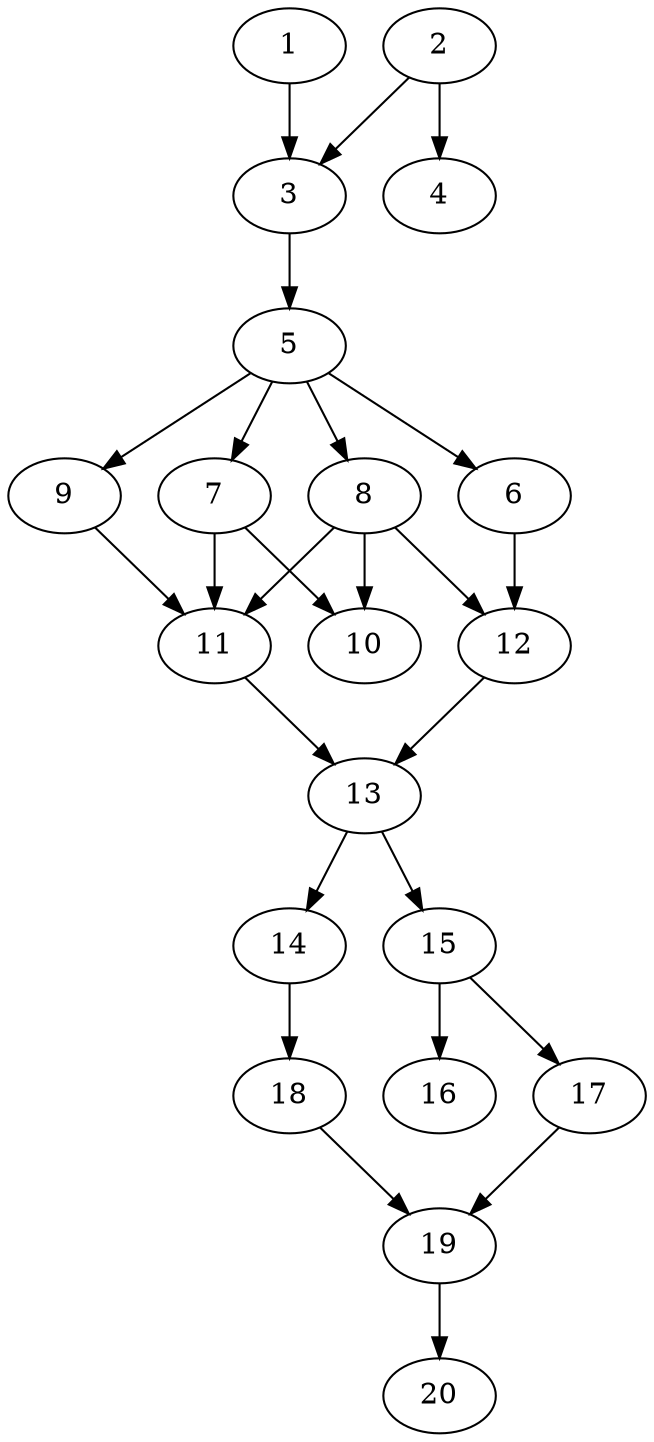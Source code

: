 // DAG automatically generated by daggen at Sat Jul 27 15:36:23 2019
// ./daggen --dot -n 20 --ccr 0.5 --fat 0.4 --regular 0.5 --density 0.7 --mindata 5242880 --maxdata 52428800 
digraph G {
  1 [size="46995456", alpha="0.07", expect_size="23497728"] 
  1 -> 3 [size ="23497728"]
  2 [size="83730432", alpha="0.15", expect_size="41865216"] 
  2 -> 3 [size ="41865216"]
  2 -> 4 [size ="41865216"]
  3 [size="84856832", alpha="0.17", expect_size="42428416"] 
  3 -> 5 [size ="42428416"]
  4 [size="45717504", alpha="0.05", expect_size="22858752"] 
  5 [size="44279808", alpha="0.02", expect_size="22139904"] 
  5 -> 6 [size ="22139904"]
  5 -> 7 [size ="22139904"]
  5 -> 8 [size ="22139904"]
  5 -> 9 [size ="22139904"]
  6 [size="68642816", alpha="0.11", expect_size="34321408"] 
  6 -> 12 [size ="34321408"]
  7 [size="65531904", alpha="0.19", expect_size="32765952"] 
  7 -> 10 [size ="32765952"]
  7 -> 11 [size ="32765952"]
  8 [size="15867904", alpha="0.20", expect_size="7933952"] 
  8 -> 10 [size ="7933952"]
  8 -> 11 [size ="7933952"]
  8 -> 12 [size ="7933952"]
  9 [size="12331008", alpha="0.03", expect_size="6165504"] 
  9 -> 11 [size ="6165504"]
  10 [size="41682944", alpha="0.05", expect_size="20841472"] 
  11 [size="49350656", alpha="0.04", expect_size="24675328"] 
  11 -> 13 [size ="24675328"]
  12 [size="84373504", alpha="0.08", expect_size="42186752"] 
  12 -> 13 [size ="42186752"]
  13 [size="60766208", alpha="0.08", expect_size="30383104"] 
  13 -> 14 [size ="30383104"]
  13 -> 15 [size ="30383104"]
  14 [size="46303232", alpha="0.18", expect_size="23151616"] 
  14 -> 18 [size ="23151616"]
  15 [size="67760128", alpha="0.14", expect_size="33880064"] 
  15 -> 16 [size ="33880064"]
  15 -> 17 [size ="33880064"]
  16 [size="76023808", alpha="0.08", expect_size="38011904"] 
  17 [size="33857536", alpha="0.14", expect_size="16928768"] 
  17 -> 19 [size ="16928768"]
  18 [size="30406656", alpha="0.08", expect_size="15203328"] 
  18 -> 19 [size ="15203328"]
  19 [size="28112896", alpha="0.15", expect_size="14056448"] 
  19 -> 20 [size ="14056448"]
  20 [size="41189376", alpha="0.18", expect_size="20594688"] 
}
